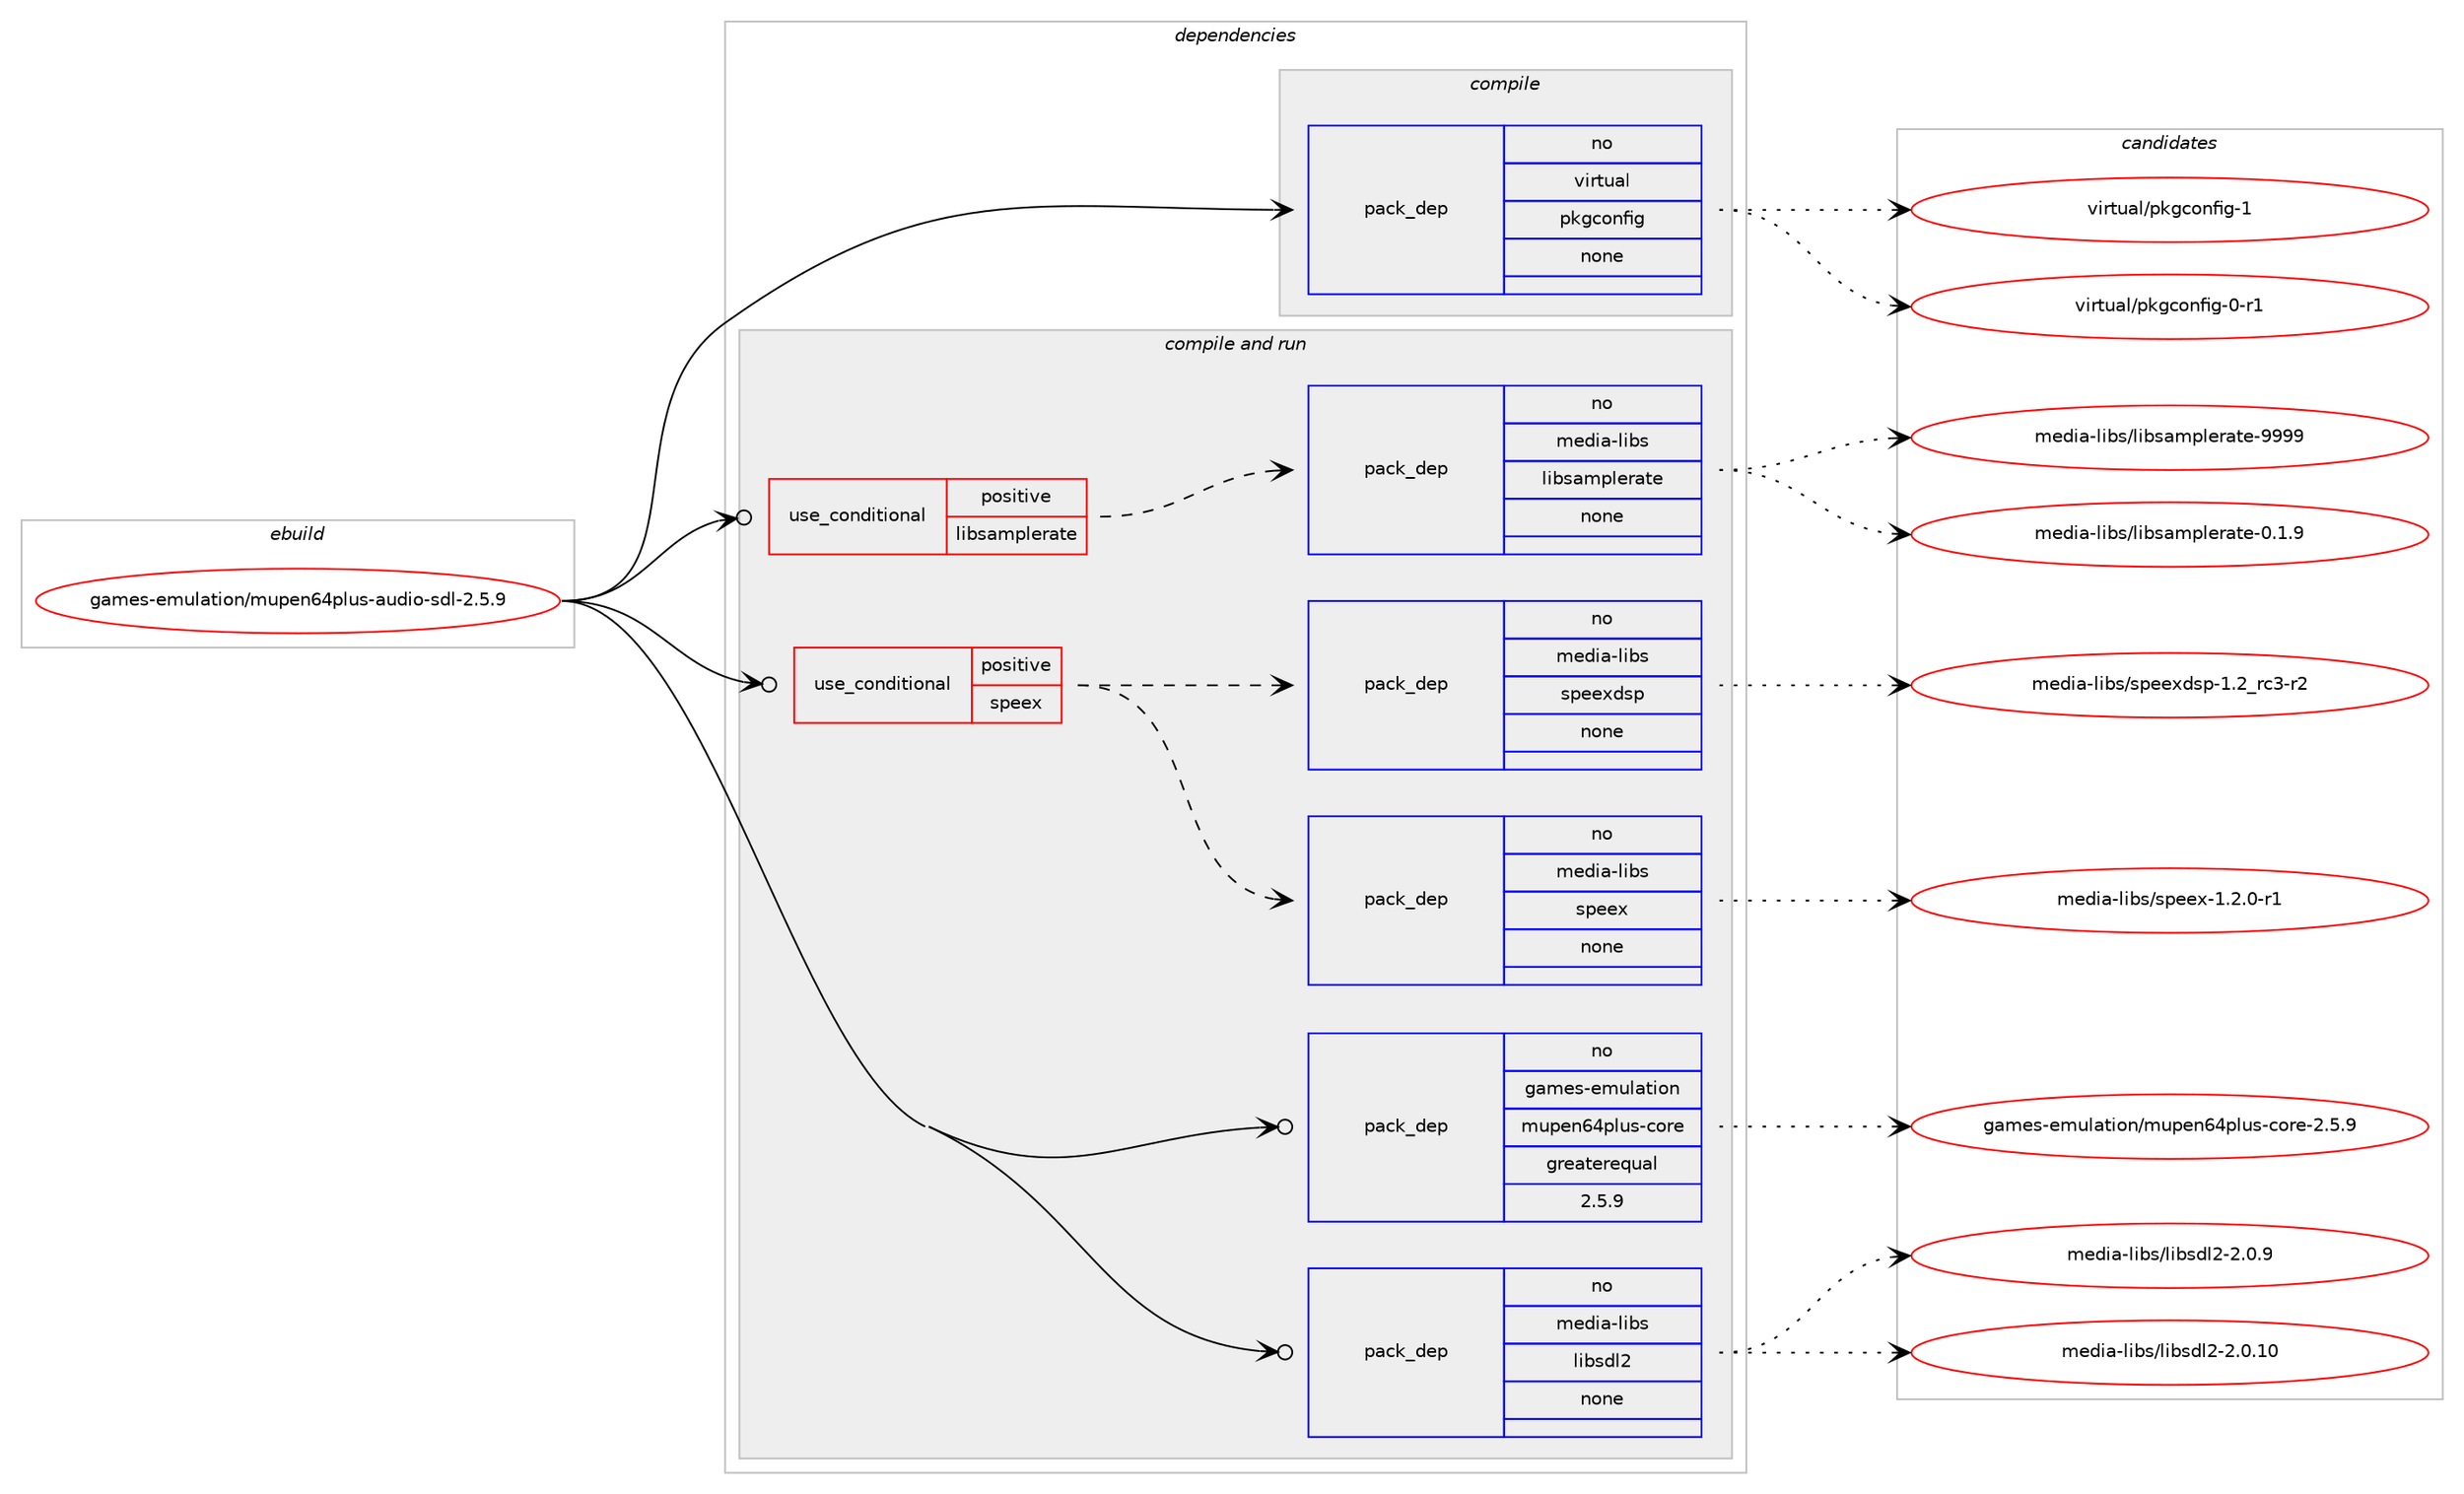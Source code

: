 digraph prolog {

# *************
# Graph options
# *************

newrank=true;
concentrate=true;
compound=true;
graph [rankdir=LR,fontname=Helvetica,fontsize=10,ranksep=1.5];#, ranksep=2.5, nodesep=0.2];
edge  [arrowhead=vee];
node  [fontname=Helvetica,fontsize=10];

# **********
# The ebuild
# **********

subgraph cluster_leftcol {
color=gray;
rank=same;
label=<<i>ebuild</i>>;
id [label="games-emulation/mupen64plus-audio-sdl-2.5.9", color=red, width=4, href="../games-emulation/mupen64plus-audio-sdl-2.5.9.svg"];
}

# ****************
# The dependencies
# ****************

subgraph cluster_midcol {
color=gray;
label=<<i>dependencies</i>>;
subgraph cluster_compile {
fillcolor="#eeeeee";
style=filled;
label=<<i>compile</i>>;
subgraph pack541724 {
dependency738464 [label=<<TABLE BORDER="0" CELLBORDER="1" CELLSPACING="0" CELLPADDING="4" WIDTH="220"><TR><TD ROWSPAN="6" CELLPADDING="30">pack_dep</TD></TR><TR><TD WIDTH="110">no</TD></TR><TR><TD>virtual</TD></TR><TR><TD>pkgconfig</TD></TR><TR><TD>none</TD></TR><TR><TD></TD></TR></TABLE>>, shape=none, color=blue];
}
id:e -> dependency738464:w [weight=20,style="solid",arrowhead="vee"];
}
subgraph cluster_compileandrun {
fillcolor="#eeeeee";
style=filled;
label=<<i>compile and run</i>>;
subgraph cond184418 {
dependency738465 [label=<<TABLE BORDER="0" CELLBORDER="1" CELLSPACING="0" CELLPADDING="4"><TR><TD ROWSPAN="3" CELLPADDING="10">use_conditional</TD></TR><TR><TD>positive</TD></TR><TR><TD>libsamplerate</TD></TR></TABLE>>, shape=none, color=red];
subgraph pack541725 {
dependency738466 [label=<<TABLE BORDER="0" CELLBORDER="1" CELLSPACING="0" CELLPADDING="4" WIDTH="220"><TR><TD ROWSPAN="6" CELLPADDING="30">pack_dep</TD></TR><TR><TD WIDTH="110">no</TD></TR><TR><TD>media-libs</TD></TR><TR><TD>libsamplerate</TD></TR><TR><TD>none</TD></TR><TR><TD></TD></TR></TABLE>>, shape=none, color=blue];
}
dependency738465:e -> dependency738466:w [weight=20,style="dashed",arrowhead="vee"];
}
id:e -> dependency738465:w [weight=20,style="solid",arrowhead="odotvee"];
subgraph cond184419 {
dependency738467 [label=<<TABLE BORDER="0" CELLBORDER="1" CELLSPACING="0" CELLPADDING="4"><TR><TD ROWSPAN="3" CELLPADDING="10">use_conditional</TD></TR><TR><TD>positive</TD></TR><TR><TD>speex</TD></TR></TABLE>>, shape=none, color=red];
subgraph pack541726 {
dependency738468 [label=<<TABLE BORDER="0" CELLBORDER="1" CELLSPACING="0" CELLPADDING="4" WIDTH="220"><TR><TD ROWSPAN="6" CELLPADDING="30">pack_dep</TD></TR><TR><TD WIDTH="110">no</TD></TR><TR><TD>media-libs</TD></TR><TR><TD>speex</TD></TR><TR><TD>none</TD></TR><TR><TD></TD></TR></TABLE>>, shape=none, color=blue];
}
dependency738467:e -> dependency738468:w [weight=20,style="dashed",arrowhead="vee"];
subgraph pack541727 {
dependency738469 [label=<<TABLE BORDER="0" CELLBORDER="1" CELLSPACING="0" CELLPADDING="4" WIDTH="220"><TR><TD ROWSPAN="6" CELLPADDING="30">pack_dep</TD></TR><TR><TD WIDTH="110">no</TD></TR><TR><TD>media-libs</TD></TR><TR><TD>speexdsp</TD></TR><TR><TD>none</TD></TR><TR><TD></TD></TR></TABLE>>, shape=none, color=blue];
}
dependency738467:e -> dependency738469:w [weight=20,style="dashed",arrowhead="vee"];
}
id:e -> dependency738467:w [weight=20,style="solid",arrowhead="odotvee"];
subgraph pack541728 {
dependency738470 [label=<<TABLE BORDER="0" CELLBORDER="1" CELLSPACING="0" CELLPADDING="4" WIDTH="220"><TR><TD ROWSPAN="6" CELLPADDING="30">pack_dep</TD></TR><TR><TD WIDTH="110">no</TD></TR><TR><TD>games-emulation</TD></TR><TR><TD>mupen64plus-core</TD></TR><TR><TD>greaterequal</TD></TR><TR><TD>2.5.9</TD></TR></TABLE>>, shape=none, color=blue];
}
id:e -> dependency738470:w [weight=20,style="solid",arrowhead="odotvee"];
subgraph pack541729 {
dependency738471 [label=<<TABLE BORDER="0" CELLBORDER="1" CELLSPACING="0" CELLPADDING="4" WIDTH="220"><TR><TD ROWSPAN="6" CELLPADDING="30">pack_dep</TD></TR><TR><TD WIDTH="110">no</TD></TR><TR><TD>media-libs</TD></TR><TR><TD>libsdl2</TD></TR><TR><TD>none</TD></TR><TR><TD></TD></TR></TABLE>>, shape=none, color=blue];
}
id:e -> dependency738471:w [weight=20,style="solid",arrowhead="odotvee"];
}
subgraph cluster_run {
fillcolor="#eeeeee";
style=filled;
label=<<i>run</i>>;
}
}

# **************
# The candidates
# **************

subgraph cluster_choices {
rank=same;
color=gray;
label=<<i>candidates</i>>;

subgraph choice541724 {
color=black;
nodesep=1;
choice11810511411611797108471121071039911111010210510345484511449 [label="virtual/pkgconfig-0-r1", color=red, width=4,href="../virtual/pkgconfig-0-r1.svg"];
choice1181051141161179710847112107103991111101021051034549 [label="virtual/pkgconfig-1", color=red, width=4,href="../virtual/pkgconfig-1.svg"];
dependency738464:e -> choice11810511411611797108471121071039911111010210510345484511449:w [style=dotted,weight="100"];
dependency738464:e -> choice1181051141161179710847112107103991111101021051034549:w [style=dotted,weight="100"];
}
subgraph choice541725 {
color=black;
nodesep=1;
choice10910110010597451081059811547108105981159710911210810111497116101454846494657 [label="media-libs/libsamplerate-0.1.9", color=red, width=4,href="../media-libs/libsamplerate-0.1.9.svg"];
choice109101100105974510810598115471081059811597109112108101114971161014557575757 [label="media-libs/libsamplerate-9999", color=red, width=4,href="../media-libs/libsamplerate-9999.svg"];
dependency738466:e -> choice10910110010597451081059811547108105981159710911210810111497116101454846494657:w [style=dotted,weight="100"];
dependency738466:e -> choice109101100105974510810598115471081059811597109112108101114971161014557575757:w [style=dotted,weight="100"];
}
subgraph choice541726 {
color=black;
nodesep=1;
choice109101100105974510810598115471151121011011204549465046484511449 [label="media-libs/speex-1.2.0-r1", color=red, width=4,href="../media-libs/speex-1.2.0-r1.svg"];
dependency738468:e -> choice109101100105974510810598115471151121011011204549465046484511449:w [style=dotted,weight="100"];
}
subgraph choice541727 {
color=black;
nodesep=1;
choice10910110010597451081059811547115112101101120100115112454946509511499514511450 [label="media-libs/speexdsp-1.2_rc3-r2", color=red, width=4,href="../media-libs/speexdsp-1.2_rc3-r2.svg"];
dependency738469:e -> choice10910110010597451081059811547115112101101120100115112454946509511499514511450:w [style=dotted,weight="100"];
}
subgraph choice541728 {
color=black;
nodesep=1;
choice1039710910111545101109117108971161051111104710911711210111054521121081171154599111114101455046534657 [label="games-emulation/mupen64plus-core-2.5.9", color=red, width=4,href="../games-emulation/mupen64plus-core-2.5.9.svg"];
dependency738470:e -> choice1039710910111545101109117108971161051111104710911711210111054521121081171154599111114101455046534657:w [style=dotted,weight="100"];
}
subgraph choice541729 {
color=black;
nodesep=1;
choice10910110010597451081059811547108105981151001085045504648464948 [label="media-libs/libsdl2-2.0.10", color=red, width=4,href="../media-libs/libsdl2-2.0.10.svg"];
choice109101100105974510810598115471081059811510010850455046484657 [label="media-libs/libsdl2-2.0.9", color=red, width=4,href="../media-libs/libsdl2-2.0.9.svg"];
dependency738471:e -> choice10910110010597451081059811547108105981151001085045504648464948:w [style=dotted,weight="100"];
dependency738471:e -> choice109101100105974510810598115471081059811510010850455046484657:w [style=dotted,weight="100"];
}
}

}

